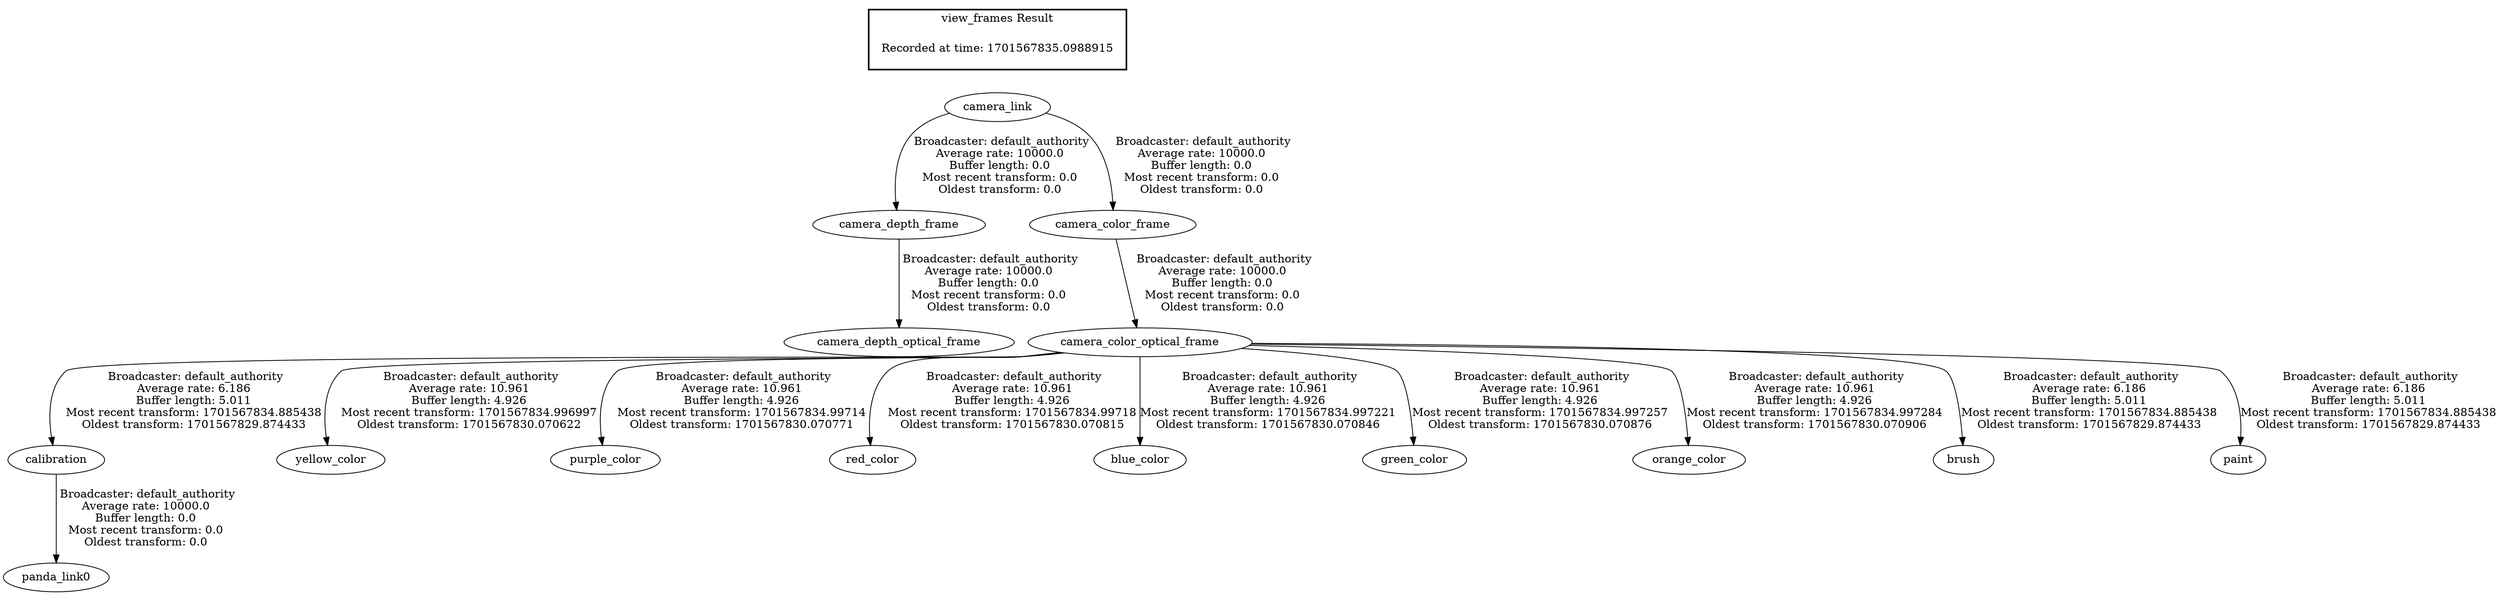 digraph G {
"calibration" -> "panda_link0"[label=" Broadcaster: default_authority\nAverage rate: 10000.0\nBuffer length: 0.0\nMost recent transform: 0.0\nOldest transform: 0.0\n"];
"camera_color_optical_frame" -> "calibration"[label=" Broadcaster: default_authority\nAverage rate: 6.186\nBuffer length: 5.011\nMost recent transform: 1701567834.885438\nOldest transform: 1701567829.874433\n"];
"camera_link" -> "camera_depth_frame"[label=" Broadcaster: default_authority\nAverage rate: 10000.0\nBuffer length: 0.0\nMost recent transform: 0.0\nOldest transform: 0.0\n"];
"camera_depth_frame" -> "camera_depth_optical_frame"[label=" Broadcaster: default_authority\nAverage rate: 10000.0\nBuffer length: 0.0\nMost recent transform: 0.0\nOldest transform: 0.0\n"];
"camera_link" -> "camera_color_frame"[label=" Broadcaster: default_authority\nAverage rate: 10000.0\nBuffer length: 0.0\nMost recent transform: 0.0\nOldest transform: 0.0\n"];
"camera_color_frame" -> "camera_color_optical_frame"[label=" Broadcaster: default_authority\nAverage rate: 10000.0\nBuffer length: 0.0\nMost recent transform: 0.0\nOldest transform: 0.0\n"];
"camera_color_optical_frame" -> "yellow_color"[label=" Broadcaster: default_authority\nAverage rate: 10.961\nBuffer length: 4.926\nMost recent transform: 1701567834.996997\nOldest transform: 1701567830.070622\n"];
"camera_color_optical_frame" -> "purple_color"[label=" Broadcaster: default_authority\nAverage rate: 10.961\nBuffer length: 4.926\nMost recent transform: 1701567834.99714\nOldest transform: 1701567830.070771\n"];
"camera_color_optical_frame" -> "red_color"[label=" Broadcaster: default_authority\nAverage rate: 10.961\nBuffer length: 4.926\nMost recent transform: 1701567834.99718\nOldest transform: 1701567830.070815\n"];
"camera_color_optical_frame" -> "blue_color"[label=" Broadcaster: default_authority\nAverage rate: 10.961\nBuffer length: 4.926\nMost recent transform: 1701567834.997221\nOldest transform: 1701567830.070846\n"];
"camera_color_optical_frame" -> "green_color"[label=" Broadcaster: default_authority\nAverage rate: 10.961\nBuffer length: 4.926\nMost recent transform: 1701567834.997257\nOldest transform: 1701567830.070876\n"];
"camera_color_optical_frame" -> "orange_color"[label=" Broadcaster: default_authority\nAverage rate: 10.961\nBuffer length: 4.926\nMost recent transform: 1701567834.997284\nOldest transform: 1701567830.070906\n"];
"camera_color_optical_frame" -> "brush"[label=" Broadcaster: default_authority\nAverage rate: 6.186\nBuffer length: 5.011\nMost recent transform: 1701567834.885438\nOldest transform: 1701567829.874433\n"];
"camera_color_optical_frame" -> "paint"[label=" Broadcaster: default_authority\nAverage rate: 6.186\nBuffer length: 5.011\nMost recent transform: 1701567834.885438\nOldest transform: 1701567829.874433\n"];
edge [style=invis];
 subgraph cluster_legend { style=bold; color=black; label ="view_frames Result";
"Recorded at time: 1701567835.0988915"[ shape=plaintext ] ;
}->"camera_link";
}